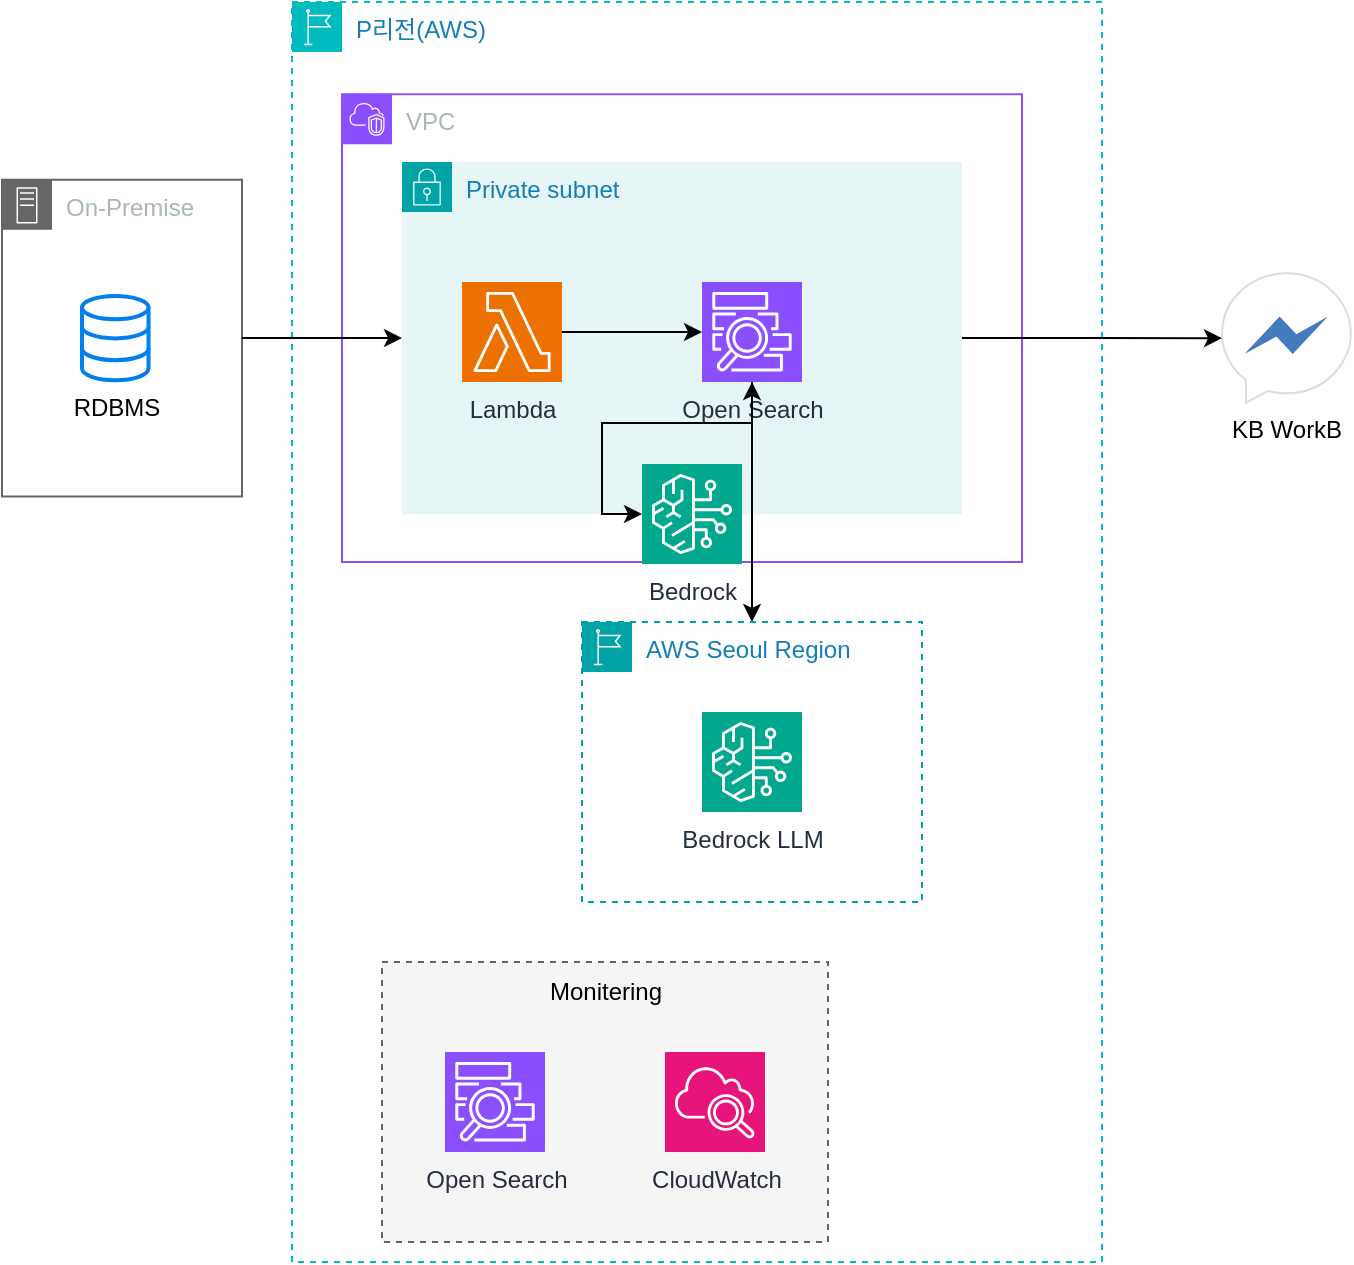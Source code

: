 <mxfile version="26.2.9">
  <diagram name="페이지-1" id="QL2JWf4hhfgYW5G41QL6">
    <mxGraphModel dx="1748" dy="970" grid="1" gridSize="10" guides="1" tooltips="1" connect="1" arrows="1" fold="1" page="1" pageScale="1" pageWidth="1169" pageHeight="827" math="0" shadow="0">
      <root>
        <mxCell id="0" />
        <mxCell id="1" parent="0" />
        <mxCell id="2aZEqWDv9AJl6gd2QVH_-1" value="VPC" style="points=[[0,0],[0.25,0],[0.5,0],[0.75,0],[1,0],[1,0.25],[1,0.5],[1,0.75],[1,1],[0.75,1],[0.5,1],[0.25,1],[0,1],[0,0.75],[0,0.5],[0,0.25]];outlineConnect=0;gradientColor=none;html=1;whiteSpace=wrap;fontSize=12;fontStyle=0;container=1;pointerEvents=0;collapsible=0;recursiveResize=0;shape=mxgraph.aws4.group;grIcon=mxgraph.aws4.group_vpc2;strokeColor=#8C4FFF;fillColor=none;verticalAlign=top;align=left;spacingLeft=30;fontColor=#AAB7B8;dashed=0;" vertex="1" parent="1">
          <mxGeometry x="370" y="145.1" width="340" height="233.9" as="geometry" />
        </mxCell>
        <mxCell id="2aZEqWDv9AJl6gd2QVH_-62" value="Private subnet" style="points=[[0,0],[0.25,0],[0.5,0],[0.75,0],[1,0],[1,0.25],[1,0.5],[1,0.75],[1,1],[0.75,1],[0.5,1],[0.25,1],[0,1],[0,0.75],[0,0.5],[0,0.25]];outlineConnect=0;gradientColor=none;html=1;whiteSpace=wrap;fontSize=12;fontStyle=0;container=0;pointerEvents=0;collapsible=0;recursiveResize=0;shape=mxgraph.aws4.group;grIcon=mxgraph.aws4.group_security_group;grStroke=0;strokeColor=#00A4A6;fillColor=#E6F6F7;verticalAlign=top;align=left;spacingLeft=30;fontColor=#147EBA;dashed=0;" vertex="1" parent="2aZEqWDv9AJl6gd2QVH_-1">
          <mxGeometry x="30" y="33.9" width="280" height="176.1" as="geometry" />
        </mxCell>
        <mxCell id="2aZEqWDv9AJl6gd2QVH_-70" value="Open Search" style="sketch=0;points=[[0,0,0],[0.25,0,0],[0.5,0,0],[0.75,0,0],[1,0,0],[0,1,0],[0.25,1,0],[0.5,1,0],[0.75,1,0],[1,1,0],[0,0.25,0],[0,0.5,0],[0,0.75,0],[1,0.25,0],[1,0.5,0],[1,0.75,0]];outlineConnect=0;fontColor=#232F3E;fillColor=#8C4FFF;strokeColor=#ffffff;dashed=0;verticalLabelPosition=bottom;verticalAlign=top;align=center;html=1;fontSize=12;fontStyle=0;aspect=fixed;shape=mxgraph.aws4.resourceIcon;resIcon=mxgraph.aws4.elasticsearch_service;direction=south;" vertex="1" parent="2aZEqWDv9AJl6gd2QVH_-1">
          <mxGeometry x="180" y="93.9" width="50" height="50" as="geometry" />
        </mxCell>
        <mxCell id="2aZEqWDv9AJl6gd2QVH_-76" style="edgeStyle=orthogonalEdgeStyle;rounded=0;orthogonalLoop=1;jettySize=auto;html=1;entryX=0.5;entryY=1;entryDx=0;entryDy=0;entryPerimeter=0;" edge="1" parent="2aZEqWDv9AJl6gd2QVH_-1" source="2aZEqWDv9AJl6gd2QVH_-71" target="2aZEqWDv9AJl6gd2QVH_-70">
          <mxGeometry relative="1" as="geometry" />
        </mxCell>
        <mxCell id="2aZEqWDv9AJl6gd2QVH_-71" value="Lambda" style="sketch=0;points=[[0,0,0],[0.25,0,0],[0.5,0,0],[0.75,0,0],[1,0,0],[0,1,0],[0.25,1,0],[0.5,1,0],[0.75,1,0],[1,1,0],[0,0.25,0],[0,0.5,0],[0,0.75,0],[1,0.25,0],[1,0.5,0],[1,0.75,0]];outlineConnect=0;fontColor=#232F3E;fillColor=#ED7100;strokeColor=#ffffff;dashed=0;verticalLabelPosition=bottom;verticalAlign=top;align=center;html=1;fontSize=12;fontStyle=0;aspect=fixed;shape=mxgraph.aws4.resourceIcon;resIcon=mxgraph.aws4.lambda;" vertex="1" parent="2aZEqWDv9AJl6gd2QVH_-1">
          <mxGeometry x="60" y="93.9" width="50" height="50" as="geometry" />
        </mxCell>
        <mxCell id="2aZEqWDv9AJl6gd2QVH_-3" value="KB WorkB" style="dashed=0;outlineConnect=0;html=1;align=center;labelPosition=center;verticalLabelPosition=bottom;verticalAlign=top;shape=mxgraph.weblogos.messenger_3;fillColor=#437BBD;strokeColor=#dddddd" vertex="1" parent="1">
          <mxGeometry x="810" y="234.65" width="64.4" height="64.8" as="geometry" />
        </mxCell>
        <mxCell id="2aZEqWDv9AJl6gd2QVH_-2" value="Bedrock" style="sketch=0;points=[[0,0,0],[0.25,0,0],[0.5,0,0],[0.75,0,0],[1,0,0],[0,1,0],[0.25,1,0],[0.5,1,0],[0.75,1,0],[1,1,0],[0,0.25,0],[0,0.5,0],[0,0.75,0],[1,0.25,0],[1,0.5,0],[1,0.75,0]];outlineConnect=0;fontColor=#232F3E;fillColor=#01A88D;strokeColor=#ffffff;dashed=0;verticalLabelPosition=bottom;verticalAlign=top;align=center;html=1;fontSize=12;fontStyle=0;aspect=fixed;shape=mxgraph.aws4.resourceIcon;resIcon=mxgraph.aws4.bedrock;" vertex="1" parent="1">
          <mxGeometry x="520" y="330" width="50" height="50" as="geometry" />
        </mxCell>
        <mxCell id="2aZEqWDv9AJl6gd2QVH_-61" value="P리전(AWS)" style="points=[[0,0],[0.25,0],[0.5,0],[0.75,0],[1,0],[1,0.25],[1,0.5],[1,0.75],[1,1],[0.75,1],[0.5,1],[0.25,1],[0,1],[0,0.75],[0,0.5],[0,0.25]];outlineConnect=0;gradientColor=none;html=1;whiteSpace=wrap;fontSize=12;fontStyle=0;container=0;pointerEvents=0;collapsible=0;recursiveResize=0;shape=mxgraph.aws4.group;grIcon=mxgraph.aws4.group_region;strokeColor=#00BCBF;fillColor=none;verticalAlign=top;align=left;spacingLeft=30;fontColor=#147EBA;dashed=1;" vertex="1" parent="1">
          <mxGeometry x="345" y="99" width="405" height="630" as="geometry" />
        </mxCell>
        <mxCell id="2aZEqWDv9AJl6gd2QVH_-68" value="" style="group" vertex="1" connectable="0" parent="1">
          <mxGeometry x="200" y="187.89" width="120" height="158.32" as="geometry" />
        </mxCell>
        <mxCell id="2aZEqWDv9AJl6gd2QVH_-64" value="RDBMS" style="html=1;verticalLabelPosition=bottom;align=center;labelBackgroundColor=#ffffff;verticalAlign=top;strokeWidth=2;strokeColor=#0080F0;shadow=0;dashed=0;shape=mxgraph.ios7.icons.data;aspect=fixed;" vertex="1" parent="2aZEqWDv9AJl6gd2QVH_-68">
          <mxGeometry x="40.0" y="58.107" width="33.272" height="42.105" as="geometry" />
        </mxCell>
        <mxCell id="2aZEqWDv9AJl6gd2QVH_-66" value="On-Premise" style="sketch=0;outlineConnect=0;gradientColor=none;html=1;whiteSpace=wrap;fontSize=12;fontStyle=0;shape=mxgraph.aws4.group;grIcon=mxgraph.aws4.group_on_premise;strokeColor=#666666;fillColor=none;verticalAlign=top;align=left;spacingLeft=30;fontColor=#AAB7B8;dashed=0;" vertex="1" parent="2aZEqWDv9AJl6gd2QVH_-68">
          <mxGeometry width="120" height="158.32" as="geometry" />
        </mxCell>
        <mxCell id="2aZEqWDv9AJl6gd2QVH_-86" style="edgeStyle=orthogonalEdgeStyle;rounded=0;orthogonalLoop=1;jettySize=auto;html=1;startArrow=classic;startFill=1;" edge="1" parent="1" source="2aZEqWDv9AJl6gd2QVH_-70" target="2aZEqWDv9AJl6gd2QVH_-84">
          <mxGeometry relative="1" as="geometry" />
        </mxCell>
        <mxCell id="2aZEqWDv9AJl6gd2QVH_-84" value="AWS Seoul Region" style="points=[[0,0],[0.25,0],[0.5,0],[0.75,0],[1,0],[1,0.25],[1,0.5],[1,0.75],[1,1],[0.75,1],[0.5,1],[0.25,1],[0,1],[0,0.75],[0,0.5],[0,0.25]];outlineConnect=0;gradientColor=none;html=1;whiteSpace=wrap;fontSize=12;fontStyle=0;container=1;pointerEvents=0;collapsible=0;recursiveResize=0;shape=mxgraph.aws4.group;grIcon=mxgraph.aws4.group_region;strokeColor=#00A4A6;fillColor=none;verticalAlign=top;align=left;spacingLeft=30;fontColor=#147EBA;dashed=1;" vertex="1" parent="1">
          <mxGeometry x="490" y="409" width="170" height="140" as="geometry" />
        </mxCell>
        <mxCell id="2aZEqWDv9AJl6gd2QVH_-85" value="Bedrock LLM" style="sketch=0;points=[[0,0,0],[0.25,0,0],[0.5,0,0],[0.75,0,0],[1,0,0],[0,1,0],[0.25,1,0],[0.5,1,0],[0.75,1,0],[1,1,0],[0,0.25,0],[0,0.5,0],[0,0.75,0],[1,0.25,0],[1,0.5,0],[1,0.75,0]];outlineConnect=0;fontColor=#232F3E;fillColor=#01A88D;strokeColor=#ffffff;dashed=0;verticalLabelPosition=bottom;verticalAlign=top;align=center;html=1;fontSize=12;fontStyle=0;aspect=fixed;shape=mxgraph.aws4.resourceIcon;resIcon=mxgraph.aws4.bedrock;" vertex="1" parent="2aZEqWDv9AJl6gd2QVH_-84">
          <mxGeometry x="60" y="45" width="50" height="50" as="geometry" />
        </mxCell>
        <mxCell id="2aZEqWDv9AJl6gd2QVH_-87" style="edgeStyle=orthogonalEdgeStyle;rounded=0;orthogonalLoop=1;jettySize=auto;html=1;entryX=0;entryY=0.5;entryDx=0;entryDy=0;" edge="1" parent="1" source="2aZEqWDv9AJl6gd2QVH_-66" target="2aZEqWDv9AJl6gd2QVH_-62">
          <mxGeometry relative="1" as="geometry" />
        </mxCell>
        <mxCell id="2aZEqWDv9AJl6gd2QVH_-93" value="" style="group" vertex="1" connectable="0" parent="1">
          <mxGeometry x="390" y="579" width="223" height="140" as="geometry" />
        </mxCell>
        <mxCell id="2aZEqWDv9AJl6gd2QVH_-89" value="" style="rounded=0;whiteSpace=wrap;html=1;fillColor=#f5f5f5;dashed=1;fontColor=#333333;strokeColor=#666666;" vertex="1" parent="2aZEqWDv9AJl6gd2QVH_-93">
          <mxGeometry width="223" height="140" as="geometry" />
        </mxCell>
        <mxCell id="2aZEqWDv9AJl6gd2QVH_-90" value="Monitering" style="text;html=1;align=center;verticalAlign=middle;whiteSpace=wrap;rounded=0;" vertex="1" parent="2aZEqWDv9AJl6gd2QVH_-93">
          <mxGeometry x="81.5" width="60" height="30" as="geometry" />
        </mxCell>
        <mxCell id="2aZEqWDv9AJl6gd2QVH_-91" value="Open Search" style="sketch=0;points=[[0,0,0],[0.25,0,0],[0.5,0,0],[0.75,0,0],[1,0,0],[0,1,0],[0.25,1,0],[0.5,1,0],[0.75,1,0],[1,1,0],[0,0.25,0],[0,0.5,0],[0,0.75,0],[1,0.25,0],[1,0.5,0],[1,0.75,0]];outlineConnect=0;fontColor=#232F3E;fillColor=#8C4FFF;strokeColor=#ffffff;dashed=0;verticalLabelPosition=bottom;verticalAlign=top;align=center;html=1;fontSize=12;fontStyle=0;aspect=fixed;shape=mxgraph.aws4.resourceIcon;resIcon=mxgraph.aws4.elasticsearch_service;direction=south;" vertex="1" parent="2aZEqWDv9AJl6gd2QVH_-93">
          <mxGeometry x="31.5" y="45" width="50" height="50" as="geometry" />
        </mxCell>
        <mxCell id="2aZEqWDv9AJl6gd2QVH_-92" value="CloudWatch" style="sketch=0;points=[[0,0,0],[0.25,0,0],[0.5,0,0],[0.75,0,0],[1,0,0],[0,1,0],[0.25,1,0],[0.5,1,0],[0.75,1,0],[1,1,0],[0,0.25,0],[0,0.5,0],[0,0.75,0],[1,0.25,0],[1,0.5,0],[1,0.75,0]];points=[[0,0,0],[0.25,0,0],[0.5,0,0],[0.75,0,0],[1,0,0],[0,1,0],[0.25,1,0],[0.5,1,0],[0.75,1,0],[1,1,0],[0,0.25,0],[0,0.5,0],[0,0.75,0],[1,0.25,0],[1,0.5,0],[1,0.75,0]];outlineConnect=0;fontColor=#232F3E;fillColor=#E7157B;strokeColor=#ffffff;dashed=0;verticalLabelPosition=bottom;verticalAlign=top;align=center;html=1;fontSize=12;fontStyle=0;aspect=fixed;shape=mxgraph.aws4.resourceIcon;resIcon=mxgraph.aws4.cloudwatch_2;" vertex="1" parent="2aZEqWDv9AJl6gd2QVH_-93">
          <mxGeometry x="141.5" y="45" width="50" height="50" as="geometry" />
        </mxCell>
        <mxCell id="2aZEqWDv9AJl6gd2QVH_-77" style="edgeStyle=orthogonalEdgeStyle;rounded=0;orthogonalLoop=1;jettySize=auto;html=1;entryX=0;entryY=0.5;entryDx=0;entryDy=0;entryPerimeter=0;" edge="1" parent="1" source="2aZEqWDv9AJl6gd2QVH_-70" target="2aZEqWDv9AJl6gd2QVH_-2">
          <mxGeometry relative="1" as="geometry" />
        </mxCell>
        <mxCell id="2aZEqWDv9AJl6gd2QVH_-94" style="edgeStyle=orthogonalEdgeStyle;rounded=0;orthogonalLoop=1;jettySize=auto;html=1;" edge="1" parent="1" source="2aZEqWDv9AJl6gd2QVH_-62" target="2aZEqWDv9AJl6gd2QVH_-3">
          <mxGeometry relative="1" as="geometry" />
        </mxCell>
      </root>
    </mxGraphModel>
  </diagram>
</mxfile>

